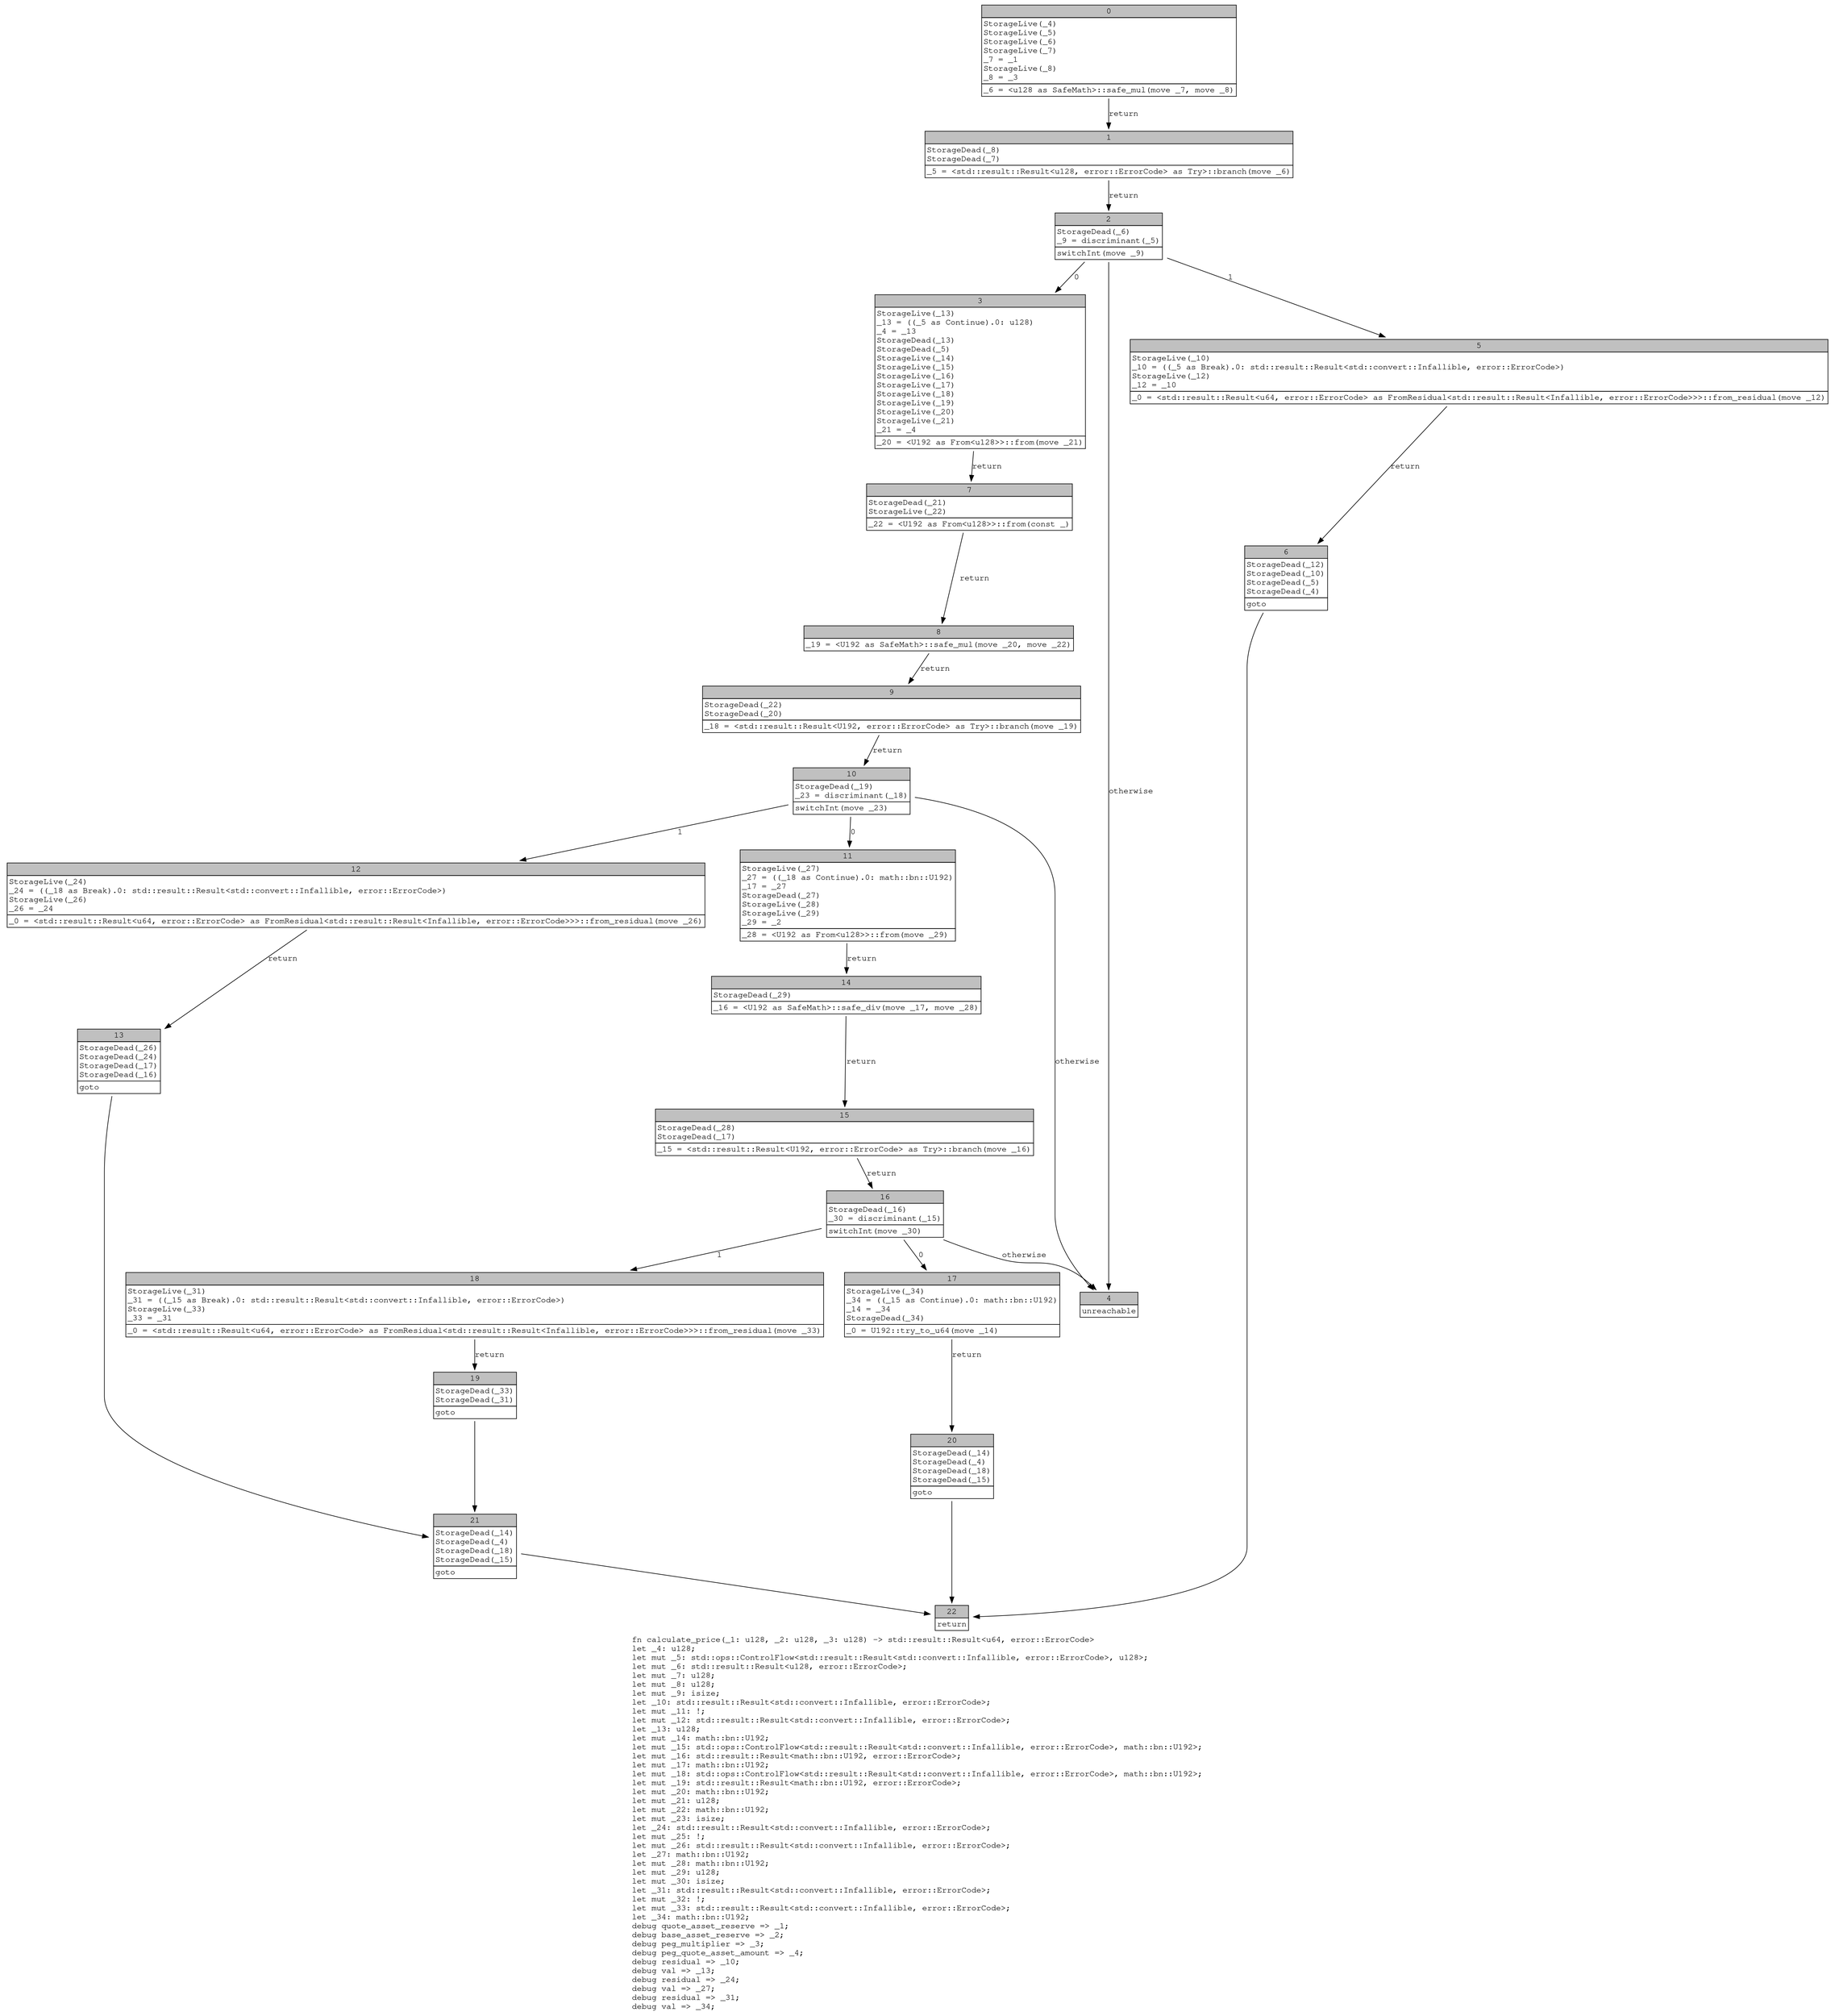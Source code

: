 digraph Mir_0_1786 {
    graph [fontname="Courier, monospace"];
    node [fontname="Courier, monospace"];
    edge [fontname="Courier, monospace"];
    label=<fn calculate_price(_1: u128, _2: u128, _3: u128) -&gt; std::result::Result&lt;u64, error::ErrorCode&gt;<br align="left"/>let _4: u128;<br align="left"/>let mut _5: std::ops::ControlFlow&lt;std::result::Result&lt;std::convert::Infallible, error::ErrorCode&gt;, u128&gt;;<br align="left"/>let mut _6: std::result::Result&lt;u128, error::ErrorCode&gt;;<br align="left"/>let mut _7: u128;<br align="left"/>let mut _8: u128;<br align="left"/>let mut _9: isize;<br align="left"/>let _10: std::result::Result&lt;std::convert::Infallible, error::ErrorCode&gt;;<br align="left"/>let mut _11: !;<br align="left"/>let mut _12: std::result::Result&lt;std::convert::Infallible, error::ErrorCode&gt;;<br align="left"/>let _13: u128;<br align="left"/>let mut _14: math::bn::U192;<br align="left"/>let mut _15: std::ops::ControlFlow&lt;std::result::Result&lt;std::convert::Infallible, error::ErrorCode&gt;, math::bn::U192&gt;;<br align="left"/>let mut _16: std::result::Result&lt;math::bn::U192, error::ErrorCode&gt;;<br align="left"/>let mut _17: math::bn::U192;<br align="left"/>let mut _18: std::ops::ControlFlow&lt;std::result::Result&lt;std::convert::Infallible, error::ErrorCode&gt;, math::bn::U192&gt;;<br align="left"/>let mut _19: std::result::Result&lt;math::bn::U192, error::ErrorCode&gt;;<br align="left"/>let mut _20: math::bn::U192;<br align="left"/>let mut _21: u128;<br align="left"/>let mut _22: math::bn::U192;<br align="left"/>let mut _23: isize;<br align="left"/>let _24: std::result::Result&lt;std::convert::Infallible, error::ErrorCode&gt;;<br align="left"/>let mut _25: !;<br align="left"/>let mut _26: std::result::Result&lt;std::convert::Infallible, error::ErrorCode&gt;;<br align="left"/>let _27: math::bn::U192;<br align="left"/>let mut _28: math::bn::U192;<br align="left"/>let mut _29: u128;<br align="left"/>let mut _30: isize;<br align="left"/>let _31: std::result::Result&lt;std::convert::Infallible, error::ErrorCode&gt;;<br align="left"/>let mut _32: !;<br align="left"/>let mut _33: std::result::Result&lt;std::convert::Infallible, error::ErrorCode&gt;;<br align="left"/>let _34: math::bn::U192;<br align="left"/>debug quote_asset_reserve =&gt; _1;<br align="left"/>debug base_asset_reserve =&gt; _2;<br align="left"/>debug peg_multiplier =&gt; _3;<br align="left"/>debug peg_quote_asset_amount =&gt; _4;<br align="left"/>debug residual =&gt; _10;<br align="left"/>debug val =&gt; _13;<br align="left"/>debug residual =&gt; _24;<br align="left"/>debug val =&gt; _27;<br align="left"/>debug residual =&gt; _31;<br align="left"/>debug val =&gt; _34;<br align="left"/>>;
    bb0__0_1786 [shape="none", label=<<table border="0" cellborder="1" cellspacing="0"><tr><td bgcolor="gray" align="center" colspan="1">0</td></tr><tr><td align="left" balign="left">StorageLive(_4)<br/>StorageLive(_5)<br/>StorageLive(_6)<br/>StorageLive(_7)<br/>_7 = _1<br/>StorageLive(_8)<br/>_8 = _3<br/></td></tr><tr><td align="left">_6 = &lt;u128 as SafeMath&gt;::safe_mul(move _7, move _8)</td></tr></table>>];
    bb1__0_1786 [shape="none", label=<<table border="0" cellborder="1" cellspacing="0"><tr><td bgcolor="gray" align="center" colspan="1">1</td></tr><tr><td align="left" balign="left">StorageDead(_8)<br/>StorageDead(_7)<br/></td></tr><tr><td align="left">_5 = &lt;std::result::Result&lt;u128, error::ErrorCode&gt; as Try&gt;::branch(move _6)</td></tr></table>>];
    bb2__0_1786 [shape="none", label=<<table border="0" cellborder="1" cellspacing="0"><tr><td bgcolor="gray" align="center" colspan="1">2</td></tr><tr><td align="left" balign="left">StorageDead(_6)<br/>_9 = discriminant(_5)<br/></td></tr><tr><td align="left">switchInt(move _9)</td></tr></table>>];
    bb3__0_1786 [shape="none", label=<<table border="0" cellborder="1" cellspacing="0"><tr><td bgcolor="gray" align="center" colspan="1">3</td></tr><tr><td align="left" balign="left">StorageLive(_13)<br/>_13 = ((_5 as Continue).0: u128)<br/>_4 = _13<br/>StorageDead(_13)<br/>StorageDead(_5)<br/>StorageLive(_14)<br/>StorageLive(_15)<br/>StorageLive(_16)<br/>StorageLive(_17)<br/>StorageLive(_18)<br/>StorageLive(_19)<br/>StorageLive(_20)<br/>StorageLive(_21)<br/>_21 = _4<br/></td></tr><tr><td align="left">_20 = &lt;U192 as From&lt;u128&gt;&gt;::from(move _21)</td></tr></table>>];
    bb4__0_1786 [shape="none", label=<<table border="0" cellborder="1" cellspacing="0"><tr><td bgcolor="gray" align="center" colspan="1">4</td></tr><tr><td align="left">unreachable</td></tr></table>>];
    bb5__0_1786 [shape="none", label=<<table border="0" cellborder="1" cellspacing="0"><tr><td bgcolor="gray" align="center" colspan="1">5</td></tr><tr><td align="left" balign="left">StorageLive(_10)<br/>_10 = ((_5 as Break).0: std::result::Result&lt;std::convert::Infallible, error::ErrorCode&gt;)<br/>StorageLive(_12)<br/>_12 = _10<br/></td></tr><tr><td align="left">_0 = &lt;std::result::Result&lt;u64, error::ErrorCode&gt; as FromResidual&lt;std::result::Result&lt;Infallible, error::ErrorCode&gt;&gt;&gt;::from_residual(move _12)</td></tr></table>>];
    bb6__0_1786 [shape="none", label=<<table border="0" cellborder="1" cellspacing="0"><tr><td bgcolor="gray" align="center" colspan="1">6</td></tr><tr><td align="left" balign="left">StorageDead(_12)<br/>StorageDead(_10)<br/>StorageDead(_5)<br/>StorageDead(_4)<br/></td></tr><tr><td align="left">goto</td></tr></table>>];
    bb7__0_1786 [shape="none", label=<<table border="0" cellborder="1" cellspacing="0"><tr><td bgcolor="gray" align="center" colspan="1">7</td></tr><tr><td align="left" balign="left">StorageDead(_21)<br/>StorageLive(_22)<br/></td></tr><tr><td align="left">_22 = &lt;U192 as From&lt;u128&gt;&gt;::from(const _)</td></tr></table>>];
    bb8__0_1786 [shape="none", label=<<table border="0" cellborder="1" cellspacing="0"><tr><td bgcolor="gray" align="center" colspan="1">8</td></tr><tr><td align="left">_19 = &lt;U192 as SafeMath&gt;::safe_mul(move _20, move _22)</td></tr></table>>];
    bb9__0_1786 [shape="none", label=<<table border="0" cellborder="1" cellspacing="0"><tr><td bgcolor="gray" align="center" colspan="1">9</td></tr><tr><td align="left" balign="left">StorageDead(_22)<br/>StorageDead(_20)<br/></td></tr><tr><td align="left">_18 = &lt;std::result::Result&lt;U192, error::ErrorCode&gt; as Try&gt;::branch(move _19)</td></tr></table>>];
    bb10__0_1786 [shape="none", label=<<table border="0" cellborder="1" cellspacing="0"><tr><td bgcolor="gray" align="center" colspan="1">10</td></tr><tr><td align="left" balign="left">StorageDead(_19)<br/>_23 = discriminant(_18)<br/></td></tr><tr><td align="left">switchInt(move _23)</td></tr></table>>];
    bb11__0_1786 [shape="none", label=<<table border="0" cellborder="1" cellspacing="0"><tr><td bgcolor="gray" align="center" colspan="1">11</td></tr><tr><td align="left" balign="left">StorageLive(_27)<br/>_27 = ((_18 as Continue).0: math::bn::U192)<br/>_17 = _27<br/>StorageDead(_27)<br/>StorageLive(_28)<br/>StorageLive(_29)<br/>_29 = _2<br/></td></tr><tr><td align="left">_28 = &lt;U192 as From&lt;u128&gt;&gt;::from(move _29)</td></tr></table>>];
    bb12__0_1786 [shape="none", label=<<table border="0" cellborder="1" cellspacing="0"><tr><td bgcolor="gray" align="center" colspan="1">12</td></tr><tr><td align="left" balign="left">StorageLive(_24)<br/>_24 = ((_18 as Break).0: std::result::Result&lt;std::convert::Infallible, error::ErrorCode&gt;)<br/>StorageLive(_26)<br/>_26 = _24<br/></td></tr><tr><td align="left">_0 = &lt;std::result::Result&lt;u64, error::ErrorCode&gt; as FromResidual&lt;std::result::Result&lt;Infallible, error::ErrorCode&gt;&gt;&gt;::from_residual(move _26)</td></tr></table>>];
    bb13__0_1786 [shape="none", label=<<table border="0" cellborder="1" cellspacing="0"><tr><td bgcolor="gray" align="center" colspan="1">13</td></tr><tr><td align="left" balign="left">StorageDead(_26)<br/>StorageDead(_24)<br/>StorageDead(_17)<br/>StorageDead(_16)<br/></td></tr><tr><td align="left">goto</td></tr></table>>];
    bb14__0_1786 [shape="none", label=<<table border="0" cellborder="1" cellspacing="0"><tr><td bgcolor="gray" align="center" colspan="1">14</td></tr><tr><td align="left" balign="left">StorageDead(_29)<br/></td></tr><tr><td align="left">_16 = &lt;U192 as SafeMath&gt;::safe_div(move _17, move _28)</td></tr></table>>];
    bb15__0_1786 [shape="none", label=<<table border="0" cellborder="1" cellspacing="0"><tr><td bgcolor="gray" align="center" colspan="1">15</td></tr><tr><td align="left" balign="left">StorageDead(_28)<br/>StorageDead(_17)<br/></td></tr><tr><td align="left">_15 = &lt;std::result::Result&lt;U192, error::ErrorCode&gt; as Try&gt;::branch(move _16)</td></tr></table>>];
    bb16__0_1786 [shape="none", label=<<table border="0" cellborder="1" cellspacing="0"><tr><td bgcolor="gray" align="center" colspan="1">16</td></tr><tr><td align="left" balign="left">StorageDead(_16)<br/>_30 = discriminant(_15)<br/></td></tr><tr><td align="left">switchInt(move _30)</td></tr></table>>];
    bb17__0_1786 [shape="none", label=<<table border="0" cellborder="1" cellspacing="0"><tr><td bgcolor="gray" align="center" colspan="1">17</td></tr><tr><td align="left" balign="left">StorageLive(_34)<br/>_34 = ((_15 as Continue).0: math::bn::U192)<br/>_14 = _34<br/>StorageDead(_34)<br/></td></tr><tr><td align="left">_0 = U192::try_to_u64(move _14)</td></tr></table>>];
    bb18__0_1786 [shape="none", label=<<table border="0" cellborder="1" cellspacing="0"><tr><td bgcolor="gray" align="center" colspan="1">18</td></tr><tr><td align="left" balign="left">StorageLive(_31)<br/>_31 = ((_15 as Break).0: std::result::Result&lt;std::convert::Infallible, error::ErrorCode&gt;)<br/>StorageLive(_33)<br/>_33 = _31<br/></td></tr><tr><td align="left">_0 = &lt;std::result::Result&lt;u64, error::ErrorCode&gt; as FromResidual&lt;std::result::Result&lt;Infallible, error::ErrorCode&gt;&gt;&gt;::from_residual(move _33)</td></tr></table>>];
    bb19__0_1786 [shape="none", label=<<table border="0" cellborder="1" cellspacing="0"><tr><td bgcolor="gray" align="center" colspan="1">19</td></tr><tr><td align="left" balign="left">StorageDead(_33)<br/>StorageDead(_31)<br/></td></tr><tr><td align="left">goto</td></tr></table>>];
    bb20__0_1786 [shape="none", label=<<table border="0" cellborder="1" cellspacing="0"><tr><td bgcolor="gray" align="center" colspan="1">20</td></tr><tr><td align="left" balign="left">StorageDead(_14)<br/>StorageDead(_4)<br/>StorageDead(_18)<br/>StorageDead(_15)<br/></td></tr><tr><td align="left">goto</td></tr></table>>];
    bb21__0_1786 [shape="none", label=<<table border="0" cellborder="1" cellspacing="0"><tr><td bgcolor="gray" align="center" colspan="1">21</td></tr><tr><td align="left" balign="left">StorageDead(_14)<br/>StorageDead(_4)<br/>StorageDead(_18)<br/>StorageDead(_15)<br/></td></tr><tr><td align="left">goto</td></tr></table>>];
    bb22__0_1786 [shape="none", label=<<table border="0" cellborder="1" cellspacing="0"><tr><td bgcolor="gray" align="center" colspan="1">22</td></tr><tr><td align="left">return</td></tr></table>>];
    bb0__0_1786 -> bb1__0_1786 [label="return"];
    bb1__0_1786 -> bb2__0_1786 [label="return"];
    bb2__0_1786 -> bb3__0_1786 [label="0"];
    bb2__0_1786 -> bb5__0_1786 [label="1"];
    bb2__0_1786 -> bb4__0_1786 [label="otherwise"];
    bb3__0_1786 -> bb7__0_1786 [label="return"];
    bb5__0_1786 -> bb6__0_1786 [label="return"];
    bb6__0_1786 -> bb22__0_1786 [label=""];
    bb7__0_1786 -> bb8__0_1786 [label="return"];
    bb8__0_1786 -> bb9__0_1786 [label="return"];
    bb9__0_1786 -> bb10__0_1786 [label="return"];
    bb10__0_1786 -> bb11__0_1786 [label="0"];
    bb10__0_1786 -> bb12__0_1786 [label="1"];
    bb10__0_1786 -> bb4__0_1786 [label="otherwise"];
    bb11__0_1786 -> bb14__0_1786 [label="return"];
    bb12__0_1786 -> bb13__0_1786 [label="return"];
    bb13__0_1786 -> bb21__0_1786 [label=""];
    bb14__0_1786 -> bb15__0_1786 [label="return"];
    bb15__0_1786 -> bb16__0_1786 [label="return"];
    bb16__0_1786 -> bb17__0_1786 [label="0"];
    bb16__0_1786 -> bb18__0_1786 [label="1"];
    bb16__0_1786 -> bb4__0_1786 [label="otherwise"];
    bb17__0_1786 -> bb20__0_1786 [label="return"];
    bb18__0_1786 -> bb19__0_1786 [label="return"];
    bb19__0_1786 -> bb21__0_1786 [label=""];
    bb20__0_1786 -> bb22__0_1786 [label=""];
    bb21__0_1786 -> bb22__0_1786 [label=""];
}
